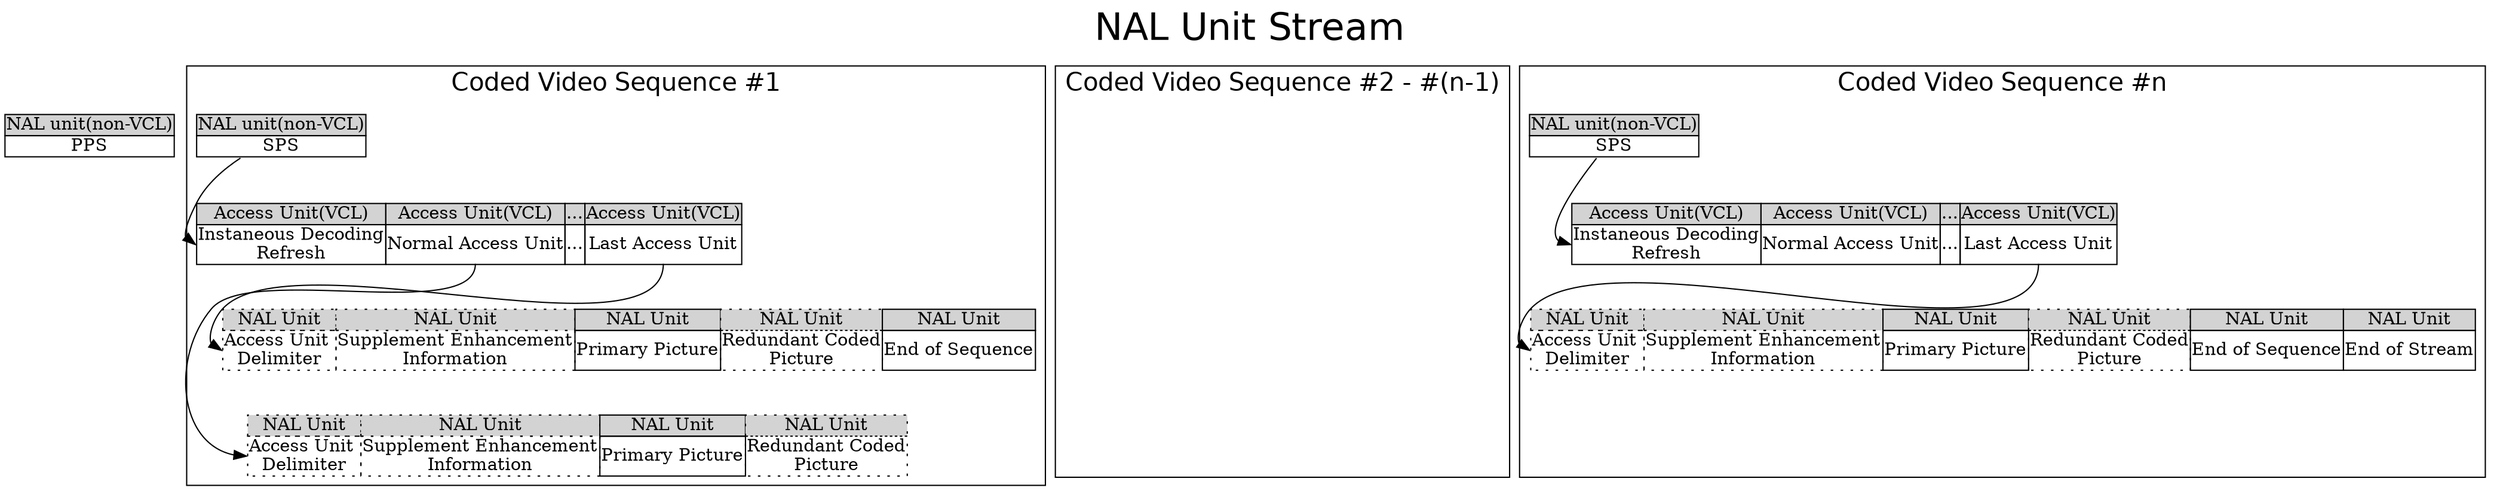 digraph G
{
    graph[label="NAL Unit Stream" labelloc="t" fontname=helvetica fontsize=30];

    {
        /* NAL Unit */

        pps
        [
            shape=none, margin=0,
            label=<<table border="0" cellpadding="0" cellspacing="0">
                    <tr>
                        <td bgcolor="lightgrey" border="1">NAL unit(non-VCL)</td>
                    </tr>
                    <tr>
                        <td border="1">PPS</td>
                    </tr>
                  </table>>
        ];

        node
        [
            shape=none, margin=0,
            label=<<table border="0" cellpadding="0" cellspacing="0">
                    <tr>
                        <td bgcolor="lightgrey" border="1">NAL unit(non-VCL)</td>
                    </tr>
                    <tr>
                        <td border="1">SPS</td>
                    </tr>
                  </table>>
      ]
      sps_1;
      sps_i[style=invis];
      sps_n;
    }

    {
        /* Coded Video Sequence */

        node
        [
            shape=none, margin=0,
            label=<<table cellspacing="0" cellpadding="0" border="0">
                    <tr>
                        <td border="1" bgcolor="lightgrey">Access Unit(VCL)</td>
                        <td border="1" bgcolor="lightgrey">Access Unit(VCL)</td>
                        <td border="1" bgcolor="lightgrey">...</td>
                        <td border="1" bgcolor="lightgrey">Access Unit(VCL)</td>
                    </tr>
                    <tr>
                        <td border="1" port="idr">Instaneous Decoding<BR/>Refresh</td>
                        <td border="1" port="norm">Normal Access Unit</td>
                        <td border="1">...</td>
                        <td border="1" port="end">Last Access Unit</td>
                    </tr>
                   </table>>
        ]
        
        coded_video_sequence_1;
        coded_video_sequence_n;
    }

    {
        /* Access Unit */

        access_unit
        [
            shape=none, margin=0,
            label=<<table cellspacing="0" cellpadding="0" border="0">
                    <tr>
                        <td style="dotted" bgcolor="lightgrey" border="1">NAL Unit</td>
                        <td style="dotted" bgcolor="lightgrey" border="1">NAL Unit</td>
                        <td border="1" bgcolor="lightgrey" >NAL Unit</td>
                        <td style="dotted" bgcolor="lightgrey" border="1">NAL Unit</td>
                    </tr>
                    <tr>
                        <td style="dotted" border="1" port="delim">Access Unit <BR/>Delimiter</td>
                        <td style="dotted" border="1" port="sei">Supplement Enhancement<BR/>Information</td>
                        <td border="1" port="prim">Primary Picture</td>
                        <td style="dotted" border="1" port="redund">Redundant Coded<BR/>Picture</td>
                    </tr>
                  </table>>
        ];

        access_unit_eo_sequence
        [
            shape=none, margin=0,
            label=<<table cellspacing="0" cellpadding="0" border="0">
                    <tr>
                        <td style="dotted" bgcolor="lightgrey" border="1">NAL Unit</td>
                        <td style="dotted" bgcolor="lightgrey" border="1">NAL Unit</td>
                        <td border="1" bgcolor="lightgrey" >NAL Unit</td>
                        <td style="dotted" bgcolor="lightgrey" border="1">NAL Unit</td>
                        <td border="1" bgcolor="lightgrey" >NAL Unit</td>
                    </tr>
                    <tr>
                        <td style="dotted" border="1" port="delim">Access Unit <BR/>Delimiter</td>
                        <td style="dotted" border="1">Supplement Enhancement<BR/>Information</td>
                        <td border="1">Primary Picture</td>
                        <td style="dotted" border="1">Redundant Coded<BR/>Picture</td>
                        <td border="1" port="eoseq">End of Sequence</td>
                    </tr>
                  </table>>
        ];

        access_unit_eo_stream
        [
            shape=none, margin=0,
            label=<<table cellspacing="0" cellpadding="0" border="0">
                    <tr>
                        <td style="dotted"  bgcolor="lightgrey" border="1">NAL Unit</td>
                        <td style="dotted"  bgcolor="lightgrey" border="1">NAL Unit</td>
                        <td border="1" bgcolor="lightgrey" >NAL Unit</td>
                        <td style="dotted"  bgcolor="lightgrey" border="1">NAL Unit</td>
                        <td border="1" bgcolor="lightgrey" >NAL Unit</td>
                        <td border="1" bgcolor="lightgrey" >NAL Unit</td>
                    </tr>
                    <tr>
                        <td style="dotted" border="1" port="delim">Access Unit <BR/>Delimiter</td>
                        <td style="dotted" border="1">Supplement Enhancement<BR/>Information</td>
                        <td border="1">Primary Picture</td>
                        <td style="dotted" border="1">Redundant Coded<BR/>Picture</td>
                        <td border="1">End of Sequence</td>
                        <td border="1" port="eostream">End of Stream</td>
                    </tr>
                  </table>>
        ];
    }

    {
        /* Empty Node */
        node[style=invis];
        empty_node1;
        empty_node2;
        empty_node3;
        empty_node4;
    }

    subgraph cluster_coded_video_sequence_n
    {
        graph[fontsize=20];
        label="Coded Video Sequence #n";
        sps_n->coded_video_sequence_n:idr:w;
        coded_video_sequence_n:end->access_unit_eo_stream:delim:w;
        access_unit_eo_stream->empty_node4[style=invis];
    }

    subgraph cluster_coded_video_sequence_i
    {
        graph[fontsize=20];
        label="Coded Video Sequence #2 - #(n-1)";
        sps_i->empty_node1[style=invis]; 
        empty_node1->empty_node2[style=invis]; 
        empty_node2->empty_node3[style=invis]; 
    }

    subgraph cluster_coded_video_sequence_1
    {
        graph[fontsize=20];
        label="Coded Video Sequence #1";
        sps_1->coded_video_sequence_1:idr:w; 
        coded_video_sequence_1:norm -> access_unit:delim:w;
        coded_video_sequence_1:end -> access_unit_eo_sequence:delim:w;
        access_unit_eo_sequence->access_unit[style=invis]
    }
}
